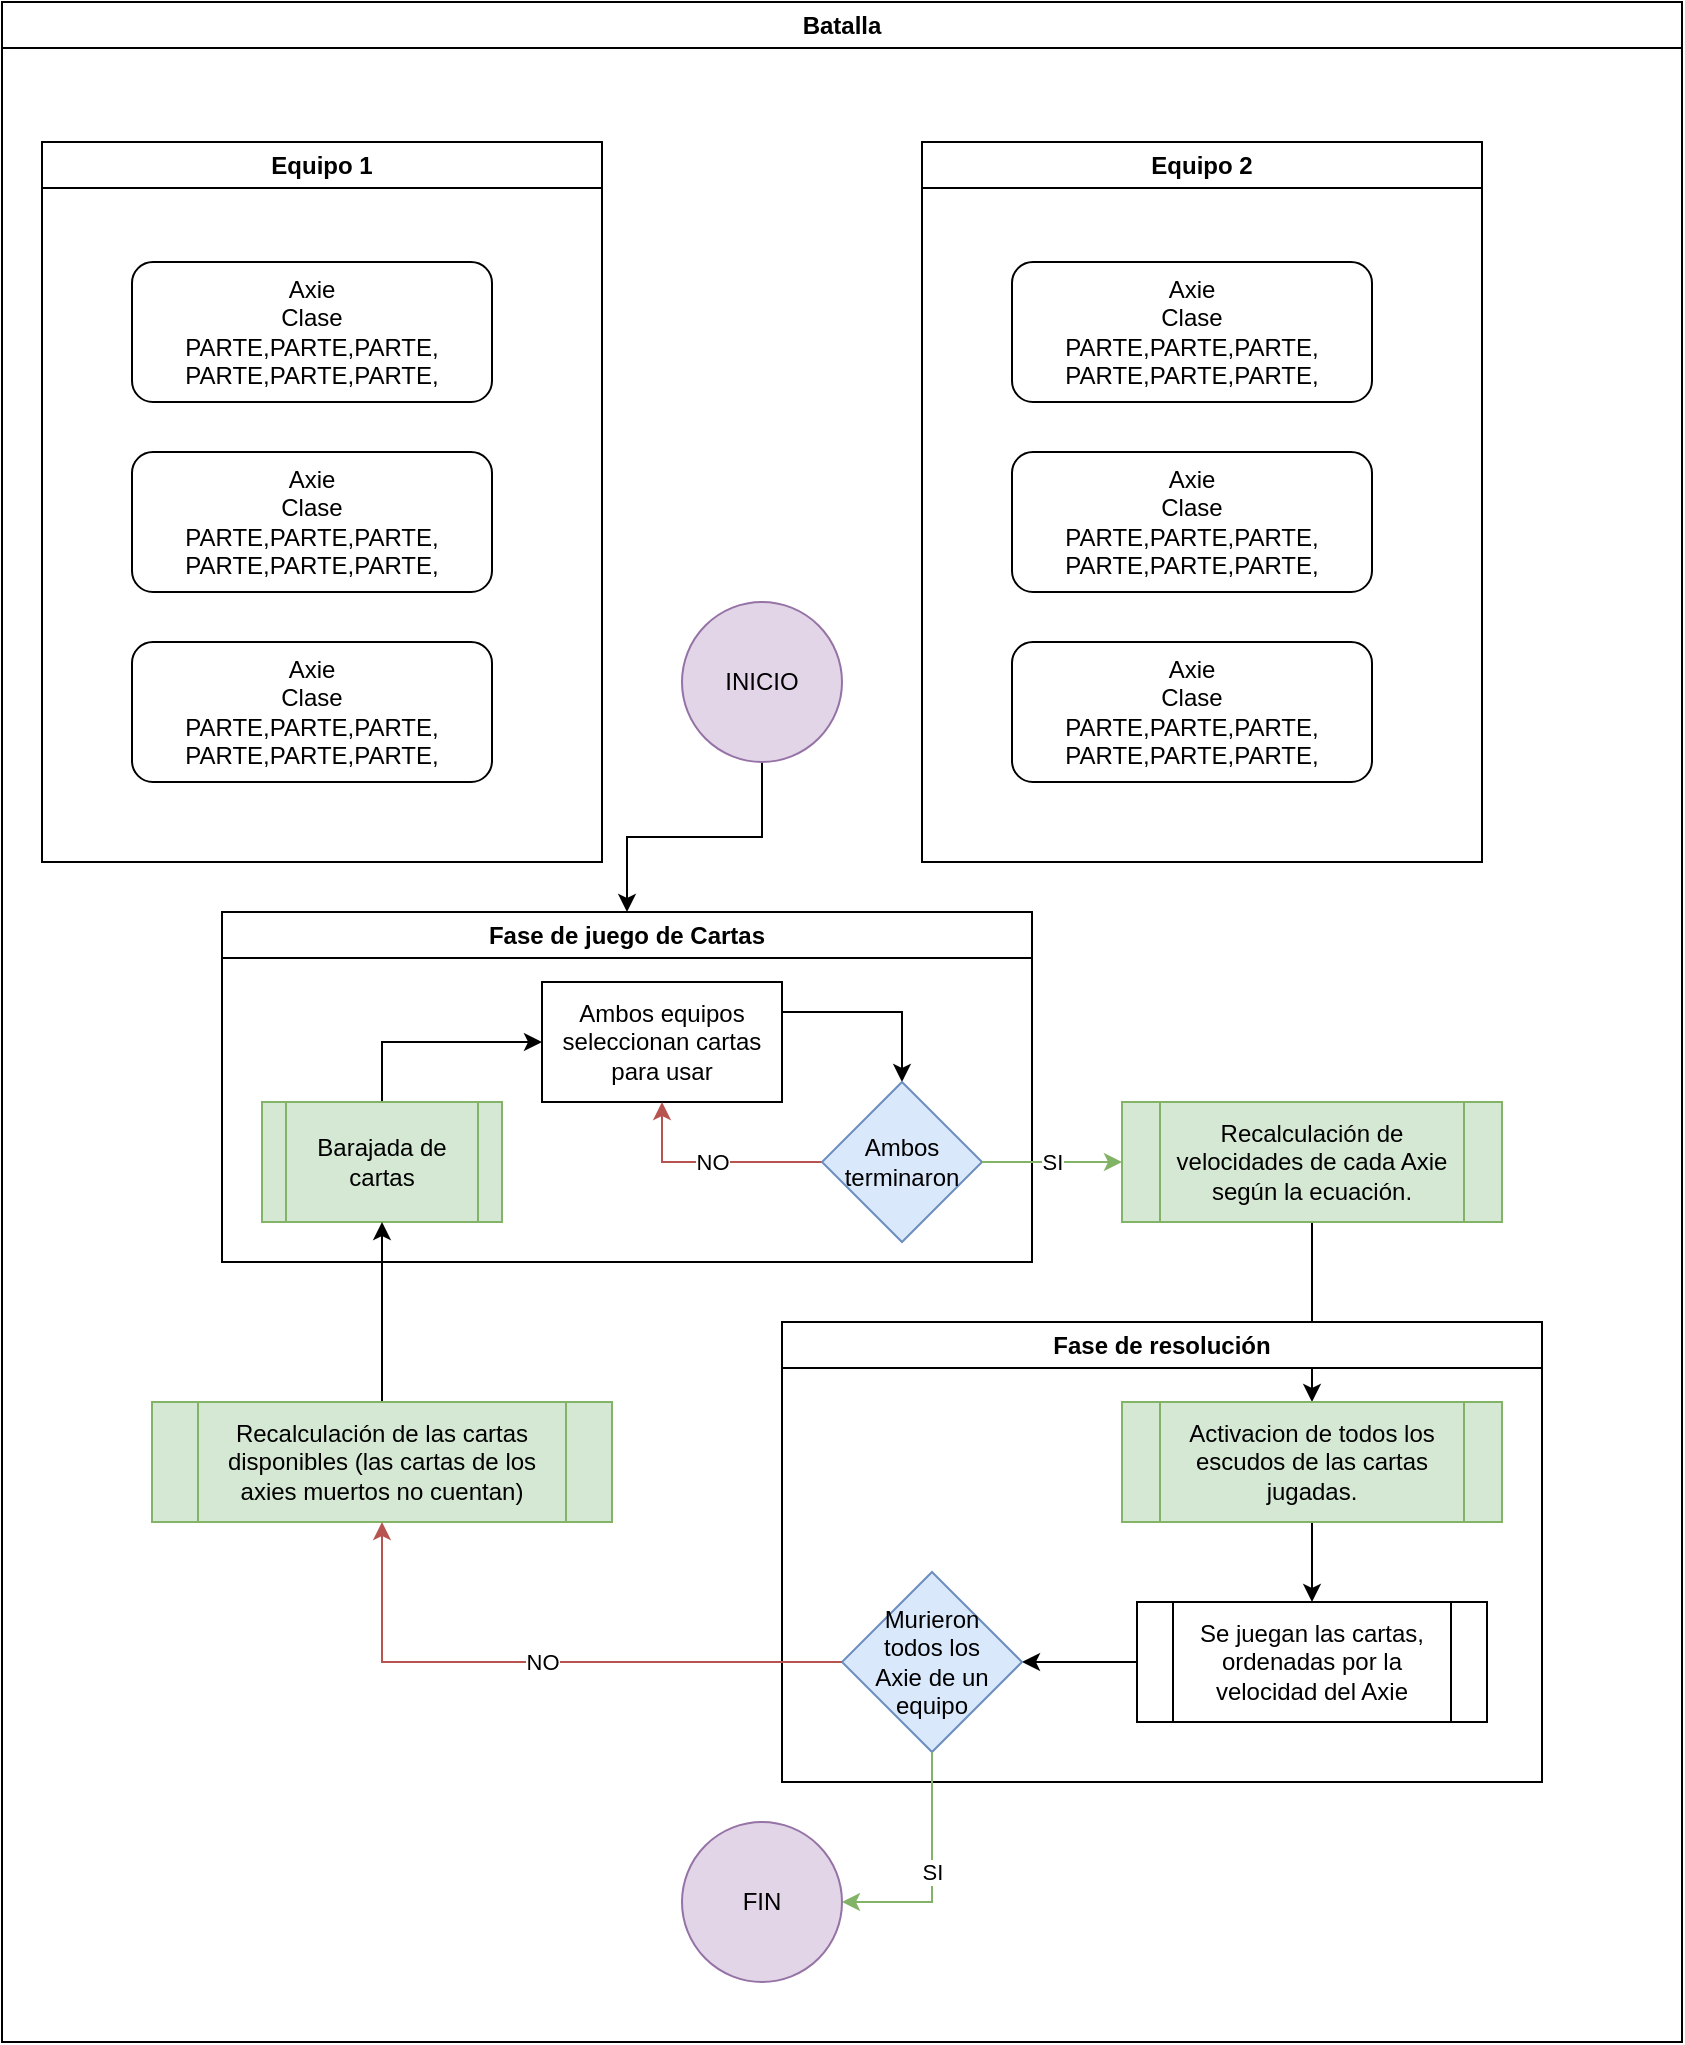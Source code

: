 <mxfile version="27.0.9">
  <diagram name="Page-1" id="Fl91M4oZMganUbsesKwY">
    <mxGraphModel dx="2237" dy="825" grid="1" gridSize="10" guides="1" tooltips="1" connect="1" arrows="1" fold="1" page="1" pageScale="1" pageWidth="827" pageHeight="1169" math="0" shadow="0">
      <root>
        <mxCell id="0" />
        <mxCell id="1" parent="0" />
        <mxCell id="XJdaTk5JwvclIXsSWRYB-5" value="Batalla" style="swimlane;whiteSpace=wrap;html=1;" parent="1" vertex="1">
          <mxGeometry x="-720" y="60" width="840" height="1020" as="geometry" />
        </mxCell>
        <mxCell id="XJdaTk5JwvclIXsSWRYB-6" value="Equipo 1" style="swimlane;whiteSpace=wrap;html=1;" parent="XJdaTk5JwvclIXsSWRYB-5" vertex="1">
          <mxGeometry x="20" y="70" width="280" height="360" as="geometry" />
        </mxCell>
        <mxCell id="XJdaTk5JwvclIXsSWRYB-8" value="Axie&lt;br&gt;Clase&lt;br&gt;&lt;div&gt;PARTE,&lt;span style=&quot;background-color: transparent; color: light-dark(rgb(0, 0, 0), rgb(255, 255, 255));&quot;&gt;PARTE,&lt;/span&gt;&lt;span style=&quot;background-color: transparent; color: light-dark(rgb(0, 0, 0), rgb(255, 255, 255));&quot;&gt;PARTE,&lt;br&gt;&lt;/span&gt;&lt;span style=&quot;background-color: transparent; color: light-dark(rgb(0, 0, 0), rgb(255, 255, 255));&quot;&gt;PARTE,&lt;/span&gt;&lt;span style=&quot;background-color: transparent; color: light-dark(rgb(0, 0, 0), rgb(255, 255, 255));&quot;&gt;PARTE,&lt;/span&gt;&lt;span style=&quot;background-color: transparent; color: light-dark(rgb(0, 0, 0), rgb(255, 255, 255));&quot;&gt;PARTE,&lt;/span&gt;&lt;/div&gt;" style="rounded=1;whiteSpace=wrap;html=1;" parent="XJdaTk5JwvclIXsSWRYB-6" vertex="1">
          <mxGeometry x="45" y="60" width="180" height="70" as="geometry" />
        </mxCell>
        <mxCell id="XJdaTk5JwvclIXsSWRYB-9" value="Axie&lt;br&gt;Clase&lt;br&gt;&lt;div&gt;PARTE,&lt;span style=&quot;background-color: transparent; color: light-dark(rgb(0, 0, 0), rgb(255, 255, 255));&quot;&gt;PARTE,&lt;/span&gt;&lt;span style=&quot;background-color: transparent; color: light-dark(rgb(0, 0, 0), rgb(255, 255, 255));&quot;&gt;PARTE,&lt;br&gt;&lt;/span&gt;&lt;span style=&quot;background-color: transparent; color: light-dark(rgb(0, 0, 0), rgb(255, 255, 255));&quot;&gt;PARTE,&lt;/span&gt;&lt;span style=&quot;background-color: transparent; color: light-dark(rgb(0, 0, 0), rgb(255, 255, 255));&quot;&gt;PARTE,&lt;/span&gt;&lt;span style=&quot;background-color: transparent; color: light-dark(rgb(0, 0, 0), rgb(255, 255, 255));&quot;&gt;PARTE,&lt;/span&gt;&lt;/div&gt;" style="rounded=1;whiteSpace=wrap;html=1;" parent="XJdaTk5JwvclIXsSWRYB-6" vertex="1">
          <mxGeometry x="45" y="155" width="180" height="70" as="geometry" />
        </mxCell>
        <mxCell id="XJdaTk5JwvclIXsSWRYB-10" value="Axie&lt;br&gt;Clase&lt;br&gt;&lt;div&gt;PARTE,&lt;span style=&quot;background-color: transparent; color: light-dark(rgb(0, 0, 0), rgb(255, 255, 255));&quot;&gt;PARTE,&lt;/span&gt;&lt;span style=&quot;background-color: transparent; color: light-dark(rgb(0, 0, 0), rgb(255, 255, 255));&quot;&gt;PARTE,&lt;br&gt;&lt;/span&gt;&lt;span style=&quot;background-color: transparent; color: light-dark(rgb(0, 0, 0), rgb(255, 255, 255));&quot;&gt;PARTE,&lt;/span&gt;&lt;span style=&quot;background-color: transparent; color: light-dark(rgb(0, 0, 0), rgb(255, 255, 255));&quot;&gt;PARTE,&lt;/span&gt;&lt;span style=&quot;background-color: transparent; color: light-dark(rgb(0, 0, 0), rgb(255, 255, 255));&quot;&gt;PARTE,&lt;/span&gt;&lt;/div&gt;" style="rounded=1;whiteSpace=wrap;html=1;" parent="XJdaTk5JwvclIXsSWRYB-6" vertex="1">
          <mxGeometry x="45" y="250" width="180" height="70" as="geometry" />
        </mxCell>
        <mxCell id="XJdaTk5JwvclIXsSWRYB-11" value="Equipo 2" style="swimlane;whiteSpace=wrap;html=1;" parent="XJdaTk5JwvclIXsSWRYB-5" vertex="1">
          <mxGeometry x="460" y="70" width="280" height="360" as="geometry" />
        </mxCell>
        <mxCell id="XJdaTk5JwvclIXsSWRYB-12" value="Axie&lt;br&gt;Clase&lt;br&gt;&lt;div&gt;PARTE,&lt;span style=&quot;background-color: transparent; color: light-dark(rgb(0, 0, 0), rgb(255, 255, 255));&quot;&gt;PARTE,&lt;/span&gt;&lt;span style=&quot;background-color: transparent; color: light-dark(rgb(0, 0, 0), rgb(255, 255, 255));&quot;&gt;PARTE,&lt;br&gt;&lt;/span&gt;&lt;span style=&quot;background-color: transparent; color: light-dark(rgb(0, 0, 0), rgb(255, 255, 255));&quot;&gt;PARTE,&lt;/span&gt;&lt;span style=&quot;background-color: transparent; color: light-dark(rgb(0, 0, 0), rgb(255, 255, 255));&quot;&gt;PARTE,&lt;/span&gt;&lt;span style=&quot;background-color: transparent; color: light-dark(rgb(0, 0, 0), rgb(255, 255, 255));&quot;&gt;PARTE,&lt;/span&gt;&lt;/div&gt;" style="rounded=1;whiteSpace=wrap;html=1;" parent="XJdaTk5JwvclIXsSWRYB-11" vertex="1">
          <mxGeometry x="45" y="60" width="180" height="70" as="geometry" />
        </mxCell>
        <mxCell id="XJdaTk5JwvclIXsSWRYB-13" value="Axie&lt;br&gt;Clase&lt;br&gt;&lt;div&gt;PARTE,&lt;span style=&quot;background-color: transparent; color: light-dark(rgb(0, 0, 0), rgb(255, 255, 255));&quot;&gt;PARTE,&lt;/span&gt;&lt;span style=&quot;background-color: transparent; color: light-dark(rgb(0, 0, 0), rgb(255, 255, 255));&quot;&gt;PARTE,&lt;br&gt;&lt;/span&gt;&lt;span style=&quot;background-color: transparent; color: light-dark(rgb(0, 0, 0), rgb(255, 255, 255));&quot;&gt;PARTE,&lt;/span&gt;&lt;span style=&quot;background-color: transparent; color: light-dark(rgb(0, 0, 0), rgb(255, 255, 255));&quot;&gt;PARTE,&lt;/span&gt;&lt;span style=&quot;background-color: transparent; color: light-dark(rgb(0, 0, 0), rgb(255, 255, 255));&quot;&gt;PARTE,&lt;/span&gt;&lt;/div&gt;" style="rounded=1;whiteSpace=wrap;html=1;" parent="XJdaTk5JwvclIXsSWRYB-11" vertex="1">
          <mxGeometry x="45" y="155" width="180" height="70" as="geometry" />
        </mxCell>
        <mxCell id="XJdaTk5JwvclIXsSWRYB-14" value="Axie&lt;br&gt;Clase&lt;br&gt;&lt;div&gt;PARTE,&lt;span style=&quot;background-color: transparent; color: light-dark(rgb(0, 0, 0), rgb(255, 255, 255));&quot;&gt;PARTE,&lt;/span&gt;&lt;span style=&quot;background-color: transparent; color: light-dark(rgb(0, 0, 0), rgb(255, 255, 255));&quot;&gt;PARTE,&lt;br&gt;&lt;/span&gt;&lt;span style=&quot;background-color: transparent; color: light-dark(rgb(0, 0, 0), rgb(255, 255, 255));&quot;&gt;PARTE,&lt;/span&gt;&lt;span style=&quot;background-color: transparent; color: light-dark(rgb(0, 0, 0), rgb(255, 255, 255));&quot;&gt;PARTE,&lt;/span&gt;&lt;span style=&quot;background-color: transparent; color: light-dark(rgb(0, 0, 0), rgb(255, 255, 255));&quot;&gt;PARTE,&lt;/span&gt;&lt;/div&gt;" style="rounded=1;whiteSpace=wrap;html=1;" parent="XJdaTk5JwvclIXsSWRYB-11" vertex="1">
          <mxGeometry x="45" y="250" width="180" height="70" as="geometry" />
        </mxCell>
        <mxCell id="XJdaTk5JwvclIXsSWRYB-24" style="edgeStyle=orthogonalEdgeStyle;rounded=0;orthogonalLoop=1;jettySize=auto;html=1;" parent="XJdaTk5JwvclIXsSWRYB-5" source="XJdaTk5JwvclIXsSWRYB-18" target="XJdaTk5JwvclIXsSWRYB-23" edge="1">
          <mxGeometry relative="1" as="geometry" />
        </mxCell>
        <mxCell id="XJdaTk5JwvclIXsSWRYB-18" value="INICIO" style="ellipse;whiteSpace=wrap;html=1;aspect=fixed;fillColor=#e1d5e7;strokeColor=#9673a6;" parent="XJdaTk5JwvclIXsSWRYB-5" vertex="1">
          <mxGeometry x="340" y="300" width="80" height="80" as="geometry" />
        </mxCell>
        <mxCell id="XJdaTk5JwvclIXsSWRYB-23" value="Fase de juego de Cartas" style="swimlane;whiteSpace=wrap;html=1;" parent="XJdaTk5JwvclIXsSWRYB-5" vertex="1">
          <mxGeometry x="110" y="455" width="405" height="175" as="geometry" />
        </mxCell>
        <mxCell id="XJdaTk5JwvclIXsSWRYB-27" style="edgeStyle=orthogonalEdgeStyle;rounded=0;orthogonalLoop=1;jettySize=auto;html=1;exitX=1;exitY=0.25;exitDx=0;exitDy=0;entryX=0.5;entryY=0;entryDx=0;entryDy=0;" parent="XJdaTk5JwvclIXsSWRYB-23" source="XJdaTk5JwvclIXsSWRYB-19" target="XJdaTk5JwvclIXsSWRYB-25" edge="1">
          <mxGeometry relative="1" as="geometry" />
        </mxCell>
        <mxCell id="XJdaTk5JwvclIXsSWRYB-19" value="Ambos equipos seleccionan cartas para usar" style="whiteSpace=wrap;html=1;" parent="XJdaTk5JwvclIXsSWRYB-23" vertex="1">
          <mxGeometry x="160" y="35" width="120" height="60" as="geometry" />
        </mxCell>
        <mxCell id="XJdaTk5JwvclIXsSWRYB-26" value="NO" style="edgeStyle=orthogonalEdgeStyle;rounded=0;orthogonalLoop=1;jettySize=auto;html=1;exitX=0;exitY=0.5;exitDx=0;exitDy=0;entryX=0.5;entryY=1;entryDx=0;entryDy=0;fillColor=#f8cecc;strokeColor=#b85450;" parent="XJdaTk5JwvclIXsSWRYB-23" source="XJdaTk5JwvclIXsSWRYB-25" target="XJdaTk5JwvclIXsSWRYB-19" edge="1">
          <mxGeometry relative="1" as="geometry" />
        </mxCell>
        <mxCell id="XJdaTk5JwvclIXsSWRYB-25" value="Ambos terminaron" style="rhombus;whiteSpace=wrap;html=1;fillColor=#dae8fc;strokeColor=#6c8ebf;" parent="XJdaTk5JwvclIXsSWRYB-23" vertex="1">
          <mxGeometry x="300" y="85" width="80" height="80" as="geometry" />
        </mxCell>
        <mxCell id="XJdaTk5JwvclIXsSWRYB-45" style="edgeStyle=orthogonalEdgeStyle;rounded=0;orthogonalLoop=1;jettySize=auto;html=1;exitX=0.5;exitY=0;exitDx=0;exitDy=0;entryX=0;entryY=0.5;entryDx=0;entryDy=0;" parent="XJdaTk5JwvclIXsSWRYB-23" source="XJdaTk5JwvclIXsSWRYB-42" target="XJdaTk5JwvclIXsSWRYB-19" edge="1">
          <mxGeometry relative="1" as="geometry" />
        </mxCell>
        <mxCell id="XJdaTk5JwvclIXsSWRYB-42" value="Barajada de cartas" style="shape=process;whiteSpace=wrap;html=1;backgroundOutline=1;fillColor=#d5e8d4;strokeColor=#82b366;" parent="XJdaTk5JwvclIXsSWRYB-23" vertex="1">
          <mxGeometry x="20" y="95" width="120" height="60" as="geometry" />
        </mxCell>
        <mxCell id="XJdaTk5JwvclIXsSWRYB-34" value="SI" style="edgeStyle=orthogonalEdgeStyle;rounded=0;orthogonalLoop=1;jettySize=auto;html=1;fillColor=#d5e8d4;strokeColor=#82b366;" parent="XJdaTk5JwvclIXsSWRYB-5" source="XJdaTk5JwvclIXsSWRYB-25" target="XJdaTk5JwvclIXsSWRYB-33" edge="1">
          <mxGeometry relative="1" as="geometry" />
        </mxCell>
        <mxCell id="XJdaTk5JwvclIXsSWRYB-39" style="edgeStyle=orthogonalEdgeStyle;rounded=0;orthogonalLoop=1;jettySize=auto;html=1;" parent="XJdaTk5JwvclIXsSWRYB-5" source="XJdaTk5JwvclIXsSWRYB-33" target="XJdaTk5JwvclIXsSWRYB-38" edge="1">
          <mxGeometry relative="1" as="geometry" />
        </mxCell>
        <mxCell id="XJdaTk5JwvclIXsSWRYB-33" value="Recalculación de velocidades de cada Axie según la ecuación." style="shape=process;whiteSpace=wrap;html=1;backgroundOutline=1;fillColor=#d5e8d4;strokeColor=#82b366;" parent="XJdaTk5JwvclIXsSWRYB-5" vertex="1">
          <mxGeometry x="560" y="550" width="190" height="60" as="geometry" />
        </mxCell>
        <mxCell id="XJdaTk5JwvclIXsSWRYB-35" value="Fase de resolución" style="swimlane;whiteSpace=wrap;html=1;" parent="XJdaTk5JwvclIXsSWRYB-5" vertex="1">
          <mxGeometry x="390" y="660" width="380" height="230" as="geometry" />
        </mxCell>
        <mxCell id="XJdaTk5JwvclIXsSWRYB-41" style="edgeStyle=orthogonalEdgeStyle;rounded=0;orthogonalLoop=1;jettySize=auto;html=1;" parent="XJdaTk5JwvclIXsSWRYB-35" source="XJdaTk5JwvclIXsSWRYB-38" target="XJdaTk5JwvclIXsSWRYB-40" edge="1">
          <mxGeometry relative="1" as="geometry" />
        </mxCell>
        <mxCell id="XJdaTk5JwvclIXsSWRYB-38" value="Activacion de todos los escudos de las cartas jugadas." style="shape=process;whiteSpace=wrap;html=1;backgroundOutline=1;fillColor=#d5e8d4;strokeColor=#82b366;" parent="XJdaTk5JwvclIXsSWRYB-35" vertex="1">
          <mxGeometry x="170" y="40" width="190" height="60" as="geometry" />
        </mxCell>
        <mxCell id="XJdaTk5JwvclIXsSWRYB-48" style="edgeStyle=orthogonalEdgeStyle;rounded=0;orthogonalLoop=1;jettySize=auto;html=1;entryX=1;entryY=0.5;entryDx=0;entryDy=0;" parent="XJdaTk5JwvclIXsSWRYB-35" source="XJdaTk5JwvclIXsSWRYB-40" target="XJdaTk5JwvclIXsSWRYB-47" edge="1">
          <mxGeometry relative="1" as="geometry" />
        </mxCell>
        <mxCell id="XJdaTk5JwvclIXsSWRYB-40" value="Se juegan las cartas, ordenadas por la velocidad del Axie" style="shape=process;whiteSpace=wrap;html=1;backgroundOutline=1;" parent="XJdaTk5JwvclIXsSWRYB-35" vertex="1">
          <mxGeometry x="177.5" y="140" width="175" height="60" as="geometry" />
        </mxCell>
        <mxCell id="XJdaTk5JwvclIXsSWRYB-47" value="Murieron todos los Axie de un equipo" style="rhombus;whiteSpace=wrap;html=1;spacingBottom=15;spacingLeft=15;spacingRight=15;spacingTop=15;spacing=0;fillColor=#dae8fc;strokeColor=#6c8ebf;" parent="XJdaTk5JwvclIXsSWRYB-35" vertex="1">
          <mxGeometry x="30" y="125" width="90" height="90" as="geometry" />
        </mxCell>
        <mxCell id="XJdaTk5JwvclIXsSWRYB-46" style="edgeStyle=orthogonalEdgeStyle;rounded=0;orthogonalLoop=1;jettySize=auto;html=1;exitX=0.5;exitY=0;exitDx=0;exitDy=0;" parent="XJdaTk5JwvclIXsSWRYB-5" source="XJdaTk5JwvclIXsSWRYB-36" target="XJdaTk5JwvclIXsSWRYB-42" edge="1">
          <mxGeometry relative="1" as="geometry" />
        </mxCell>
        <mxCell id="XJdaTk5JwvclIXsSWRYB-36" value="Recalculación de las cartas disponibles (las cartas de los axies muertos no cuentan)" style="shape=process;whiteSpace=wrap;html=1;backgroundOutline=1;fillColor=#d5e8d4;strokeColor=#82b366;" parent="XJdaTk5JwvclIXsSWRYB-5" vertex="1">
          <mxGeometry x="75" y="700" width="230" height="60" as="geometry" />
        </mxCell>
        <mxCell id="XJdaTk5JwvclIXsSWRYB-49" value="NO" style="edgeStyle=orthogonalEdgeStyle;rounded=0;orthogonalLoop=1;jettySize=auto;html=1;fillColor=#f8cecc;strokeColor=#b85450;" parent="XJdaTk5JwvclIXsSWRYB-5" source="XJdaTk5JwvclIXsSWRYB-47" target="XJdaTk5JwvclIXsSWRYB-36" edge="1">
          <mxGeometry relative="1" as="geometry" />
        </mxCell>
        <mxCell id="XJdaTk5JwvclIXsSWRYB-50" value="FIN" style="ellipse;whiteSpace=wrap;html=1;aspect=fixed;fillColor=#e1d5e7;strokeColor=#9673a6;" parent="XJdaTk5JwvclIXsSWRYB-5" vertex="1">
          <mxGeometry x="340" y="910" width="80" height="80" as="geometry" />
        </mxCell>
        <mxCell id="XJdaTk5JwvclIXsSWRYB-51" value="SI" style="edgeStyle=orthogonalEdgeStyle;rounded=0;orthogonalLoop=1;jettySize=auto;html=1;entryX=1;entryY=0.5;entryDx=0;entryDy=0;fillColor=#d5e8d4;strokeColor=#82b366;" parent="XJdaTk5JwvclIXsSWRYB-5" source="XJdaTk5JwvclIXsSWRYB-47" target="XJdaTk5JwvclIXsSWRYB-50" edge="1">
          <mxGeometry relative="1" as="geometry" />
        </mxCell>
      </root>
    </mxGraphModel>
  </diagram>
</mxfile>
